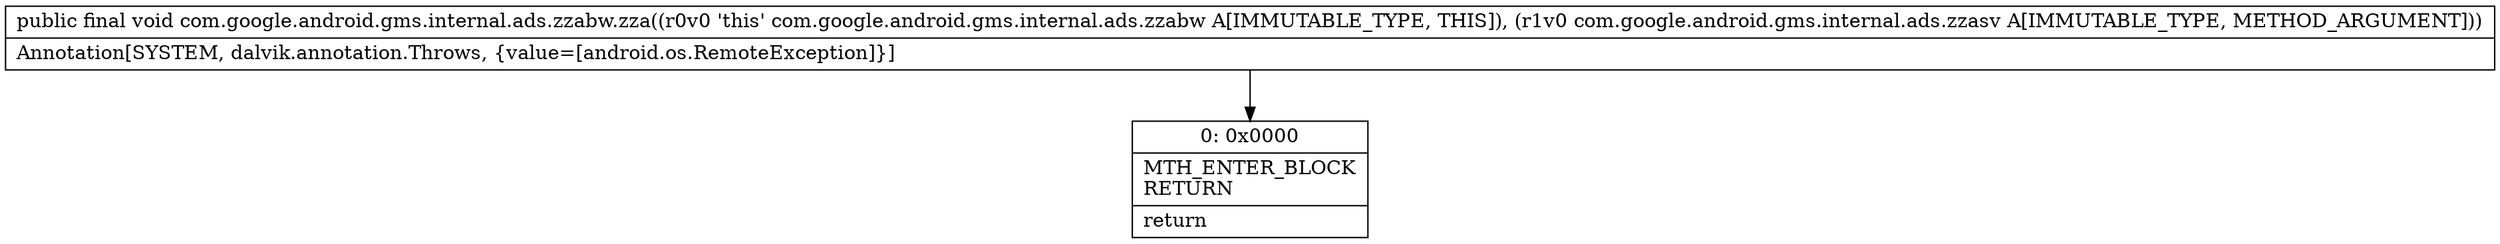 digraph "CFG forcom.google.android.gms.internal.ads.zzabw.zza(Lcom\/google\/android\/gms\/internal\/ads\/zzasv;)V" {
Node_0 [shape=record,label="{0\:\ 0x0000|MTH_ENTER_BLOCK\lRETURN\l|return\l}"];
MethodNode[shape=record,label="{public final void com.google.android.gms.internal.ads.zzabw.zza((r0v0 'this' com.google.android.gms.internal.ads.zzabw A[IMMUTABLE_TYPE, THIS]), (r1v0 com.google.android.gms.internal.ads.zzasv A[IMMUTABLE_TYPE, METHOD_ARGUMENT]))  | Annotation[SYSTEM, dalvik.annotation.Throws, \{value=[android.os.RemoteException]\}]\l}"];
MethodNode -> Node_0;
}

